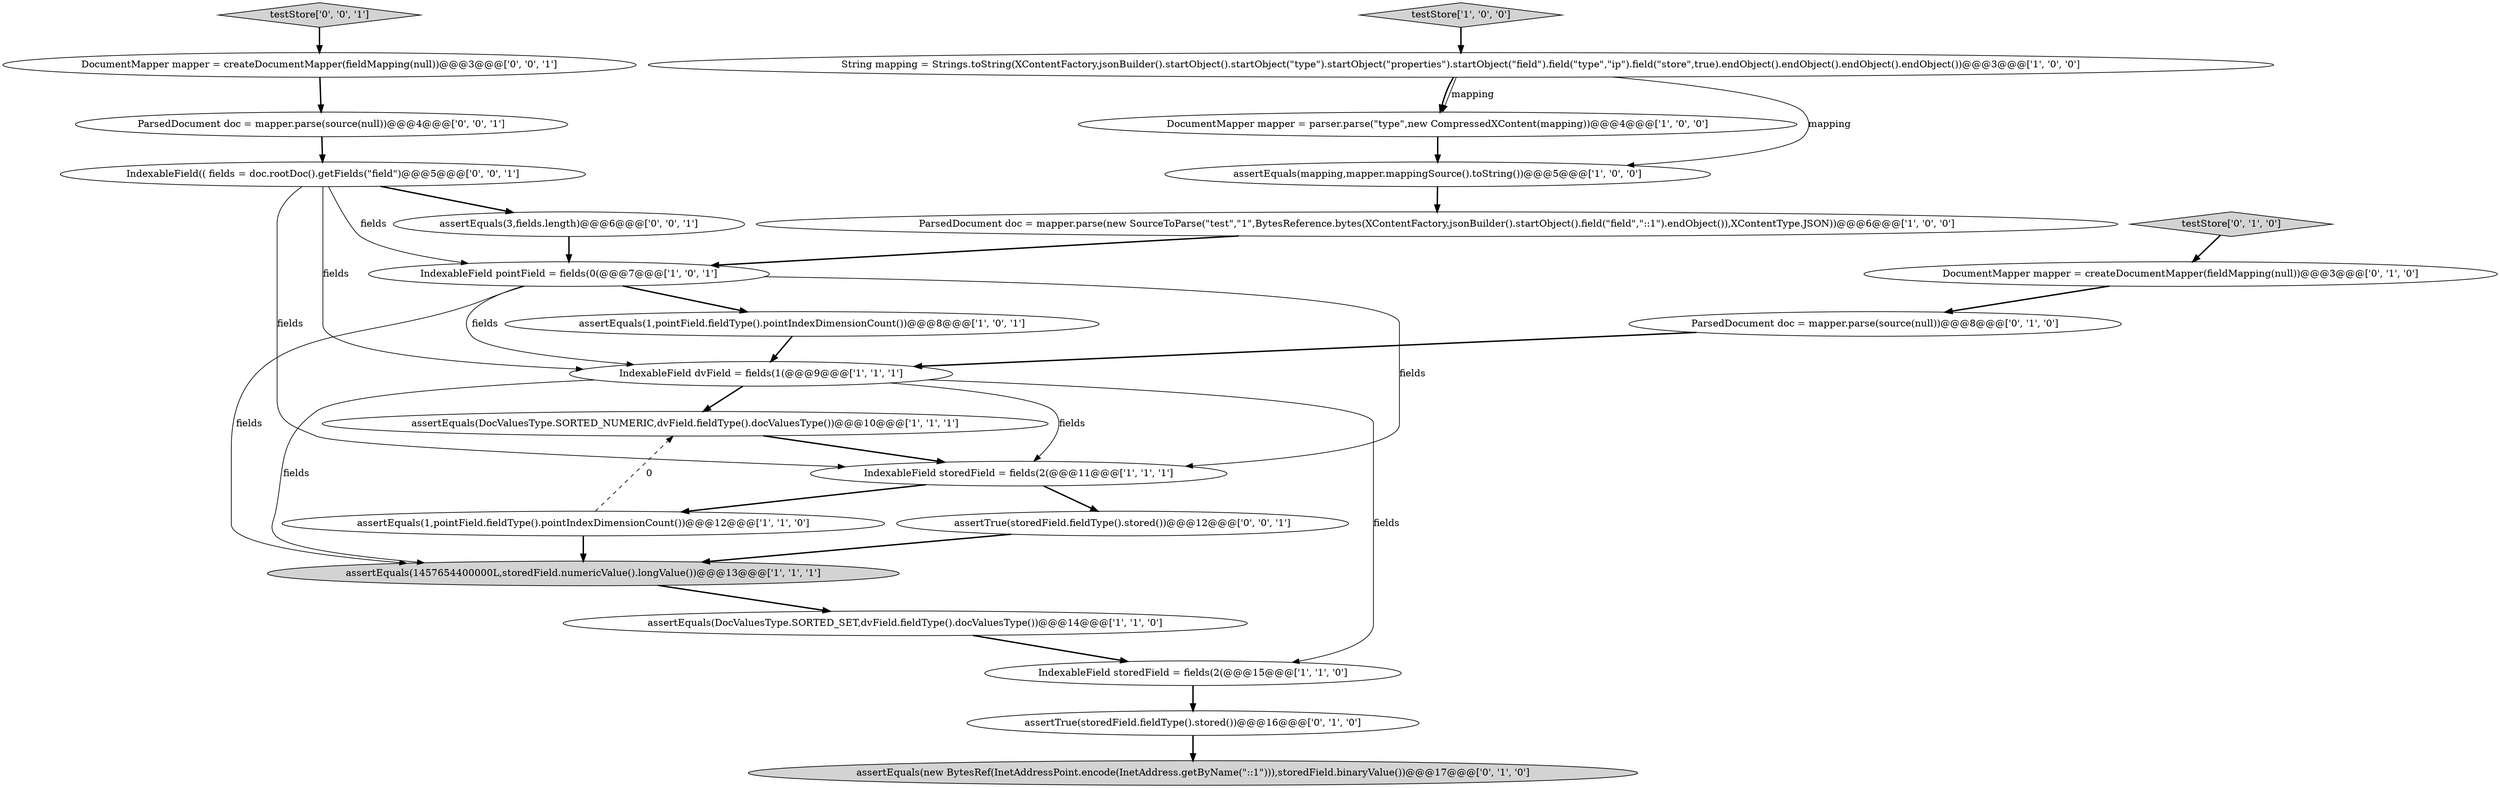 digraph {
2 [style = filled, label = "String mapping = Strings.toString(XContentFactory.jsonBuilder().startObject().startObject(\"type\").startObject(\"properties\").startObject(\"field\").field(\"type\",\"ip\").field(\"store\",true).endObject().endObject().endObject().endObject())@@@3@@@['1', '0', '0']", fillcolor = white, shape = ellipse image = "AAA0AAABBB1BBB"];
6 [style = filled, label = "testStore['1', '0', '0']", fillcolor = lightgray, shape = diamond image = "AAA0AAABBB1BBB"];
17 [style = filled, label = "assertEquals(new BytesRef(InetAddressPoint.encode(InetAddress.getByName(\"::1\"))),storedField.binaryValue())@@@17@@@['0', '1', '0']", fillcolor = lightgray, shape = ellipse image = "AAA0AAABBB2BBB"];
16 [style = filled, label = "assertTrue(storedField.fieldType().stored())@@@16@@@['0', '1', '0']", fillcolor = white, shape = ellipse image = "AAA0AAABBB2BBB"];
11 [style = filled, label = "assertEquals(DocValuesType.SORTED_NUMERIC,dvField.fieldType().docValuesType())@@@10@@@['1', '1', '1']", fillcolor = white, shape = ellipse image = "AAA0AAABBB1BBB"];
20 [style = filled, label = "assertTrue(storedField.fieldType().stored())@@@12@@@['0', '0', '1']", fillcolor = white, shape = ellipse image = "AAA0AAABBB3BBB"];
5 [style = filled, label = "assertEquals(mapping,mapper.mappingSource().toString())@@@5@@@['1', '0', '0']", fillcolor = white, shape = ellipse image = "AAA0AAABBB1BBB"];
10 [style = filled, label = "assertEquals(1457654400000L,storedField.numericValue().longValue())@@@13@@@['1', '1', '1']", fillcolor = lightgray, shape = ellipse image = "AAA0AAABBB1BBB"];
21 [style = filled, label = "assertEquals(3,fields.length)@@@6@@@['0', '0', '1']", fillcolor = white, shape = ellipse image = "AAA0AAABBB3BBB"];
1 [style = filled, label = "ParsedDocument doc = mapper.parse(new SourceToParse(\"test\",\"1\",BytesReference.bytes(XContentFactory.jsonBuilder().startObject().field(\"field\",\"::1\").endObject()),XContentType.JSON))@@@6@@@['1', '0', '0']", fillcolor = white, shape = ellipse image = "AAA0AAABBB1BBB"];
4 [style = filled, label = "IndexableField storedField = fields(2(@@@15@@@['1', '1', '0']", fillcolor = white, shape = ellipse image = "AAA0AAABBB1BBB"];
15 [style = filled, label = "ParsedDocument doc = mapper.parse(source(null))@@@8@@@['0', '1', '0']", fillcolor = white, shape = ellipse image = "AAA1AAABBB2BBB"];
9 [style = filled, label = "DocumentMapper mapper = parser.parse(\"type\",new CompressedXContent(mapping))@@@4@@@['1', '0', '0']", fillcolor = white, shape = ellipse image = "AAA0AAABBB1BBB"];
23 [style = filled, label = "DocumentMapper mapper = createDocumentMapper(fieldMapping(null))@@@3@@@['0', '0', '1']", fillcolor = white, shape = ellipse image = "AAA0AAABBB3BBB"];
14 [style = filled, label = "DocumentMapper mapper = createDocumentMapper(fieldMapping(null))@@@3@@@['0', '1', '0']", fillcolor = white, shape = ellipse image = "AAA0AAABBB2BBB"];
0 [style = filled, label = "IndexableField dvField = fields(1(@@@9@@@['1', '1', '1']", fillcolor = white, shape = ellipse image = "AAA0AAABBB1BBB"];
22 [style = filled, label = "testStore['0', '0', '1']", fillcolor = lightgray, shape = diamond image = "AAA0AAABBB3BBB"];
3 [style = filled, label = "assertEquals(1,pointField.fieldType().pointIndexDimensionCount())@@@8@@@['1', '0', '1']", fillcolor = white, shape = ellipse image = "AAA0AAABBB1BBB"];
13 [style = filled, label = "assertEquals(DocValuesType.SORTED_SET,dvField.fieldType().docValuesType())@@@14@@@['1', '1', '0']", fillcolor = white, shape = ellipse image = "AAA0AAABBB1BBB"];
12 [style = filled, label = "IndexableField storedField = fields(2(@@@11@@@['1', '1', '1']", fillcolor = white, shape = ellipse image = "AAA0AAABBB1BBB"];
19 [style = filled, label = "IndexableField(( fields = doc.rootDoc().getFields(\"field\")@@@5@@@['0', '0', '1']", fillcolor = white, shape = ellipse image = "AAA0AAABBB3BBB"];
7 [style = filled, label = "IndexableField pointField = fields(0(@@@7@@@['1', '0', '1']", fillcolor = white, shape = ellipse image = "AAA0AAABBB1BBB"];
18 [style = filled, label = "testStore['0', '1', '0']", fillcolor = lightgray, shape = diamond image = "AAA0AAABBB2BBB"];
24 [style = filled, label = "ParsedDocument doc = mapper.parse(source(null))@@@4@@@['0', '0', '1']", fillcolor = white, shape = ellipse image = "AAA0AAABBB3BBB"];
8 [style = filled, label = "assertEquals(1,pointField.fieldType().pointIndexDimensionCount())@@@12@@@['1', '1', '0']", fillcolor = white, shape = ellipse image = "AAA0AAABBB1BBB"];
0->10 [style = solid, label="fields"];
8->11 [style = dashed, label="0"];
11->12 [style = bold, label=""];
13->4 [style = bold, label=""];
20->10 [style = bold, label=""];
4->16 [style = bold, label=""];
7->12 [style = solid, label="fields"];
7->0 [style = solid, label="fields"];
23->24 [style = bold, label=""];
5->1 [style = bold, label=""];
2->5 [style = solid, label="mapping"];
0->11 [style = bold, label=""];
6->2 [style = bold, label=""];
7->3 [style = bold, label=""];
2->9 [style = solid, label="mapping"];
19->21 [style = bold, label=""];
2->9 [style = bold, label=""];
19->12 [style = solid, label="fields"];
0->12 [style = solid, label="fields"];
15->0 [style = bold, label=""];
7->10 [style = solid, label="fields"];
10->13 [style = bold, label=""];
3->0 [style = bold, label=""];
19->7 [style = solid, label="fields"];
19->0 [style = solid, label="fields"];
12->20 [style = bold, label=""];
21->7 [style = bold, label=""];
16->17 [style = bold, label=""];
24->19 [style = bold, label=""];
22->23 [style = bold, label=""];
1->7 [style = bold, label=""];
18->14 [style = bold, label=""];
14->15 [style = bold, label=""];
9->5 [style = bold, label=""];
12->8 [style = bold, label=""];
8->10 [style = bold, label=""];
0->4 [style = solid, label="fields"];
}
